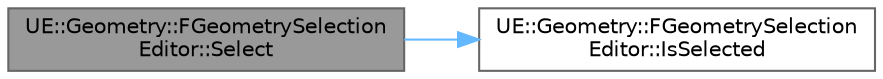 digraph "UE::Geometry::FGeometrySelectionEditor::Select"
{
 // INTERACTIVE_SVG=YES
 // LATEX_PDF_SIZE
  bgcolor="transparent";
  edge [fontname=Helvetica,fontsize=10,labelfontname=Helvetica,labelfontsize=10];
  node [fontname=Helvetica,fontsize=10,shape=box,height=0.2,width=0.4];
  rankdir="LR";
  Node1 [id="Node000001",label="UE::Geometry::FGeometrySelection\lEditor::Select",height=0.2,width=0.4,color="gray40", fillcolor="grey60", style="filled", fontcolor="black",tooltip="Add the items to the Target Selection."];
  Node1 -> Node2 [id="edge1_Node000001_Node000002",color="steelblue1",style="solid",tooltip=" "];
  Node2 [id="Node000002",label="UE::Geometry::FGeometrySelection\lEditor::IsSelected",height=0.2,width=0.4,color="grey40", fillcolor="white", style="filled",URL="$d6/d58/classUE_1_1Geometry_1_1FGeometrySelectionEditor.html#aeddf5737abbbf7b460d671680a15450f",tooltip=" "];
}
